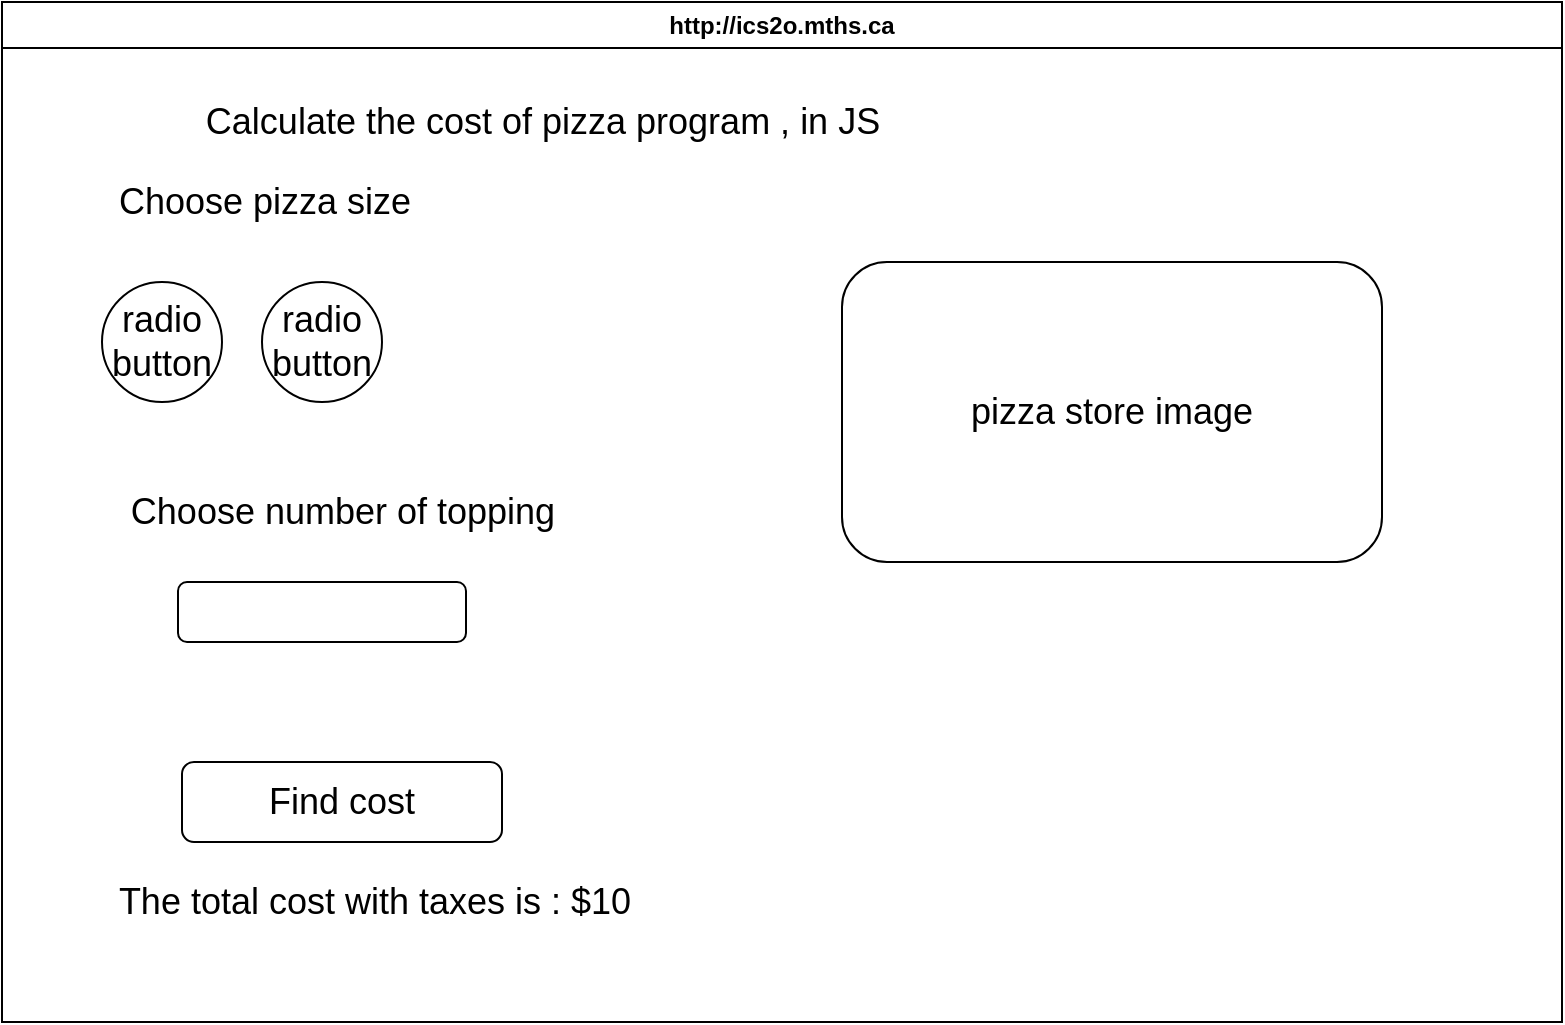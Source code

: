 <mxfile>
    <diagram id="Tu4ozFPcCg4CQByWTAfg" name="Page-1">
        <mxGraphModel dx="1143" dy="553" grid="1" gridSize="10" guides="1" tooltips="1" connect="1" arrows="1" fold="1" page="1" pageScale="1" pageWidth="827" pageHeight="1169" math="0" shadow="0">
            <root>
                <mxCell id="0"/>
                <mxCell id="1" parent="0"/>
                <mxCell id="3" value="http://ics2o.mths.ca" style="swimlane;whiteSpace=wrap;html=1;" vertex="1" parent="1">
                    <mxGeometry x="24" y="30" width="780" height="510" as="geometry"/>
                </mxCell>
                <mxCell id="4" value="Calculate the cost of pizza program , in JS" style="text;html=1;align=center;verticalAlign=middle;resizable=0;points=[];autosize=1;strokeColor=none;fillColor=none;fontSize=18;" vertex="1" parent="3">
                    <mxGeometry x="90" y="40" width="360" height="40" as="geometry"/>
                </mxCell>
                <mxCell id="5" value="Choose pizza size" style="text;html=1;align=center;verticalAlign=middle;resizable=0;points=[];autosize=1;strokeColor=none;fillColor=none;fontSize=18;" vertex="1" parent="3">
                    <mxGeometry x="46" y="80" width="170" height="40" as="geometry"/>
                </mxCell>
                <mxCell id="10" value="Find cost" style="rounded=1;whiteSpace=wrap;html=1;fontSize=18;" vertex="1" parent="3">
                    <mxGeometry x="90" y="380" width="160" height="40" as="geometry"/>
                </mxCell>
                <mxCell id="11" value="The total cost with taxes is : $10" style="text;html=1;align=center;verticalAlign=middle;resizable=0;points=[];autosize=1;strokeColor=none;fillColor=none;fontSize=18;" vertex="1" parent="3">
                    <mxGeometry x="46" y="430" width="280" height="40" as="geometry"/>
                </mxCell>
                <mxCell id="12" value="pizza store image" style="rounded=1;whiteSpace=wrap;html=1;fontSize=18;" vertex="1" parent="3">
                    <mxGeometry x="420" y="130" width="270" height="150" as="geometry"/>
                </mxCell>
                <mxCell id="15" value="radio&lt;br style=&quot;font-size: 18px;&quot;&gt;button" style="ellipse;whiteSpace=wrap;html=1;fontSize=18;" vertex="1" parent="3">
                    <mxGeometry x="130" y="140" width="60" height="60" as="geometry"/>
                </mxCell>
                <mxCell id="14" value="radio&lt;br style=&quot;font-size: 18px;&quot;&gt;button" style="ellipse;whiteSpace=wrap;html=1;fontSize=18;" vertex="1" parent="3">
                    <mxGeometry x="50" y="140" width="60" height="60" as="geometry"/>
                </mxCell>
                <mxCell id="18" value="Choose number of topping" style="text;html=1;align=center;verticalAlign=middle;resizable=0;points=[];autosize=1;strokeColor=none;fillColor=none;fontSize=18;" vertex="1" parent="3">
                    <mxGeometry x="50" y="235" width="240" height="40" as="geometry"/>
                </mxCell>
                <mxCell id="19" value="" style="rounded=1;whiteSpace=wrap;html=1;fontSize=18;" vertex="1" parent="3">
                    <mxGeometry x="88" y="290" width="144" height="30" as="geometry"/>
                </mxCell>
            </root>
        </mxGraphModel>
    </diagram>
</mxfile>